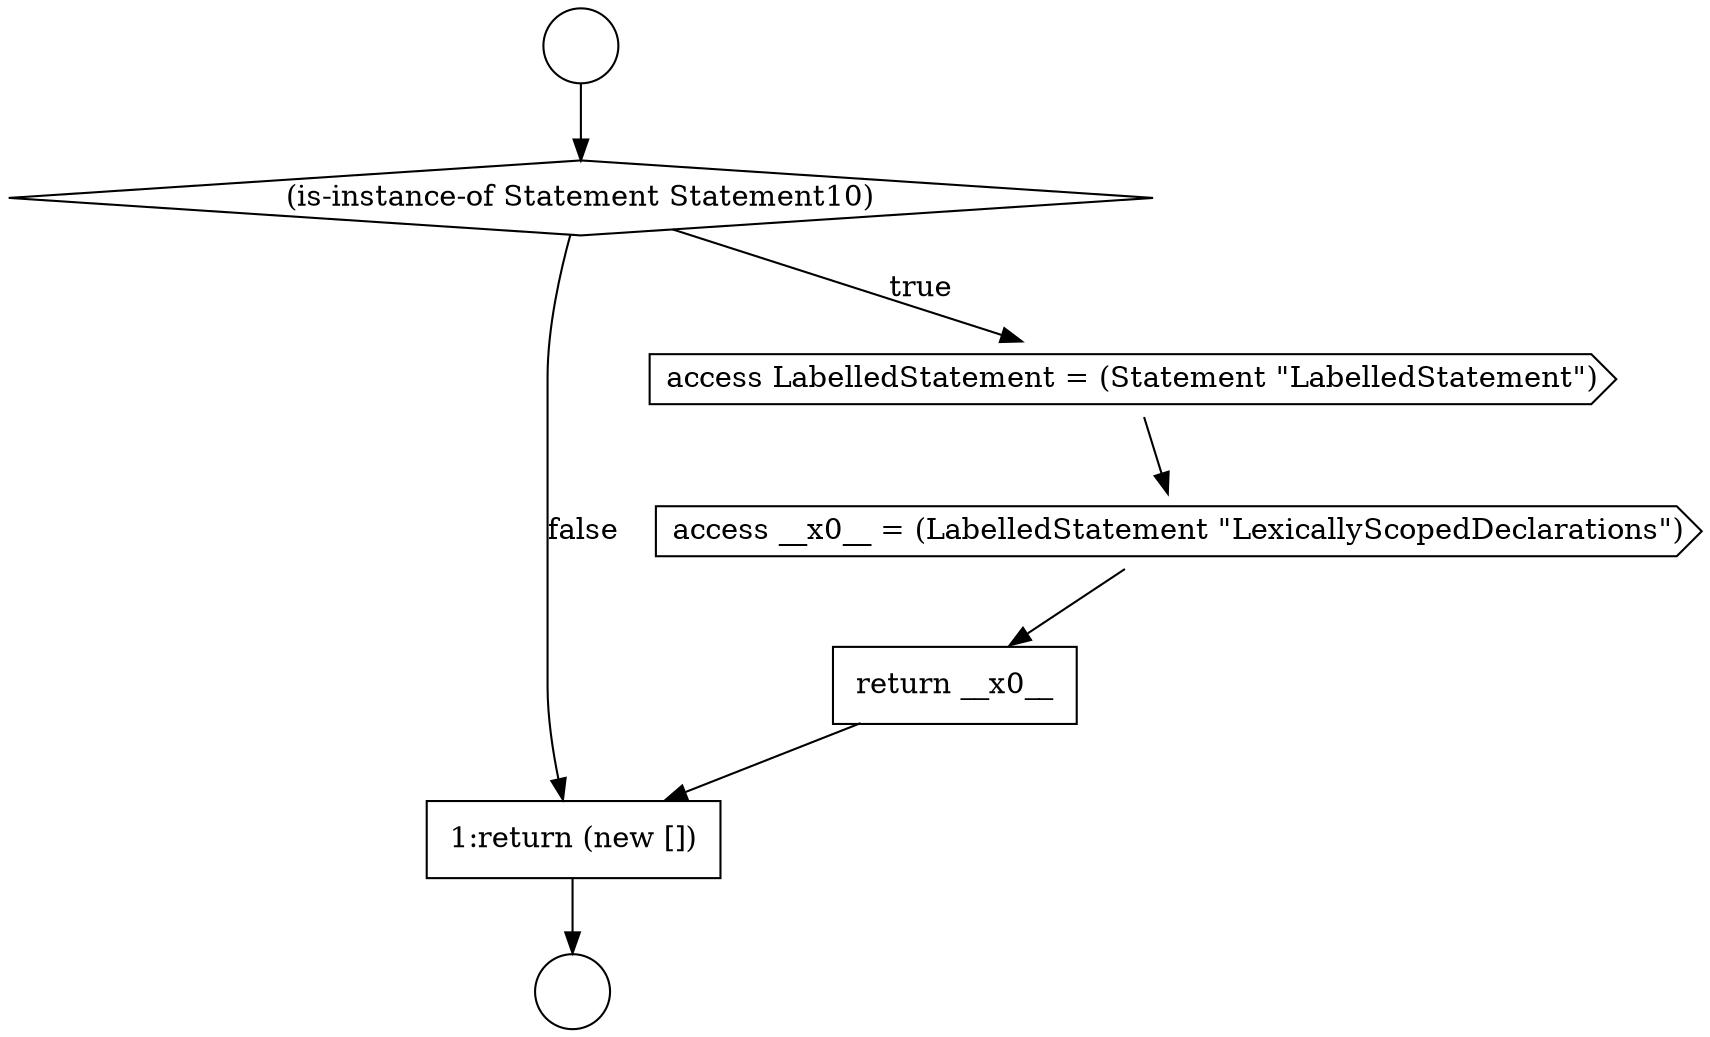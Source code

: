 digraph {
  node5659 [shape=diamond, label=<<font color="black">(is-instance-of Statement Statement10)</font>> color="black" fillcolor="white" style=filled]
  node5663 [shape=none, margin=0, label=<<font color="black">
    <table border="0" cellborder="1" cellspacing="0" cellpadding="10">
      <tr><td align="left">1:return (new [])</td></tr>
    </table>
  </font>> color="black" fillcolor="white" style=filled]
  node5658 [shape=circle label=" " color="black" fillcolor="white" style=filled]
  node5662 [shape=none, margin=0, label=<<font color="black">
    <table border="0" cellborder="1" cellspacing="0" cellpadding="10">
      <tr><td align="left">return __x0__</td></tr>
    </table>
  </font>> color="black" fillcolor="white" style=filled]
  node5657 [shape=circle label=" " color="black" fillcolor="white" style=filled]
  node5661 [shape=cds, label=<<font color="black">access __x0__ = (LabelledStatement &quot;LexicallyScopedDeclarations&quot;)</font>> color="black" fillcolor="white" style=filled]
  node5660 [shape=cds, label=<<font color="black">access LabelledStatement = (Statement &quot;LabelledStatement&quot;)</font>> color="black" fillcolor="white" style=filled]
  node5660 -> node5661 [ color="black"]
  node5661 -> node5662 [ color="black"]
  node5663 -> node5658 [ color="black"]
  node5659 -> node5660 [label=<<font color="black">true</font>> color="black"]
  node5659 -> node5663 [label=<<font color="black">false</font>> color="black"]
  node5662 -> node5663 [ color="black"]
  node5657 -> node5659 [ color="black"]
}
